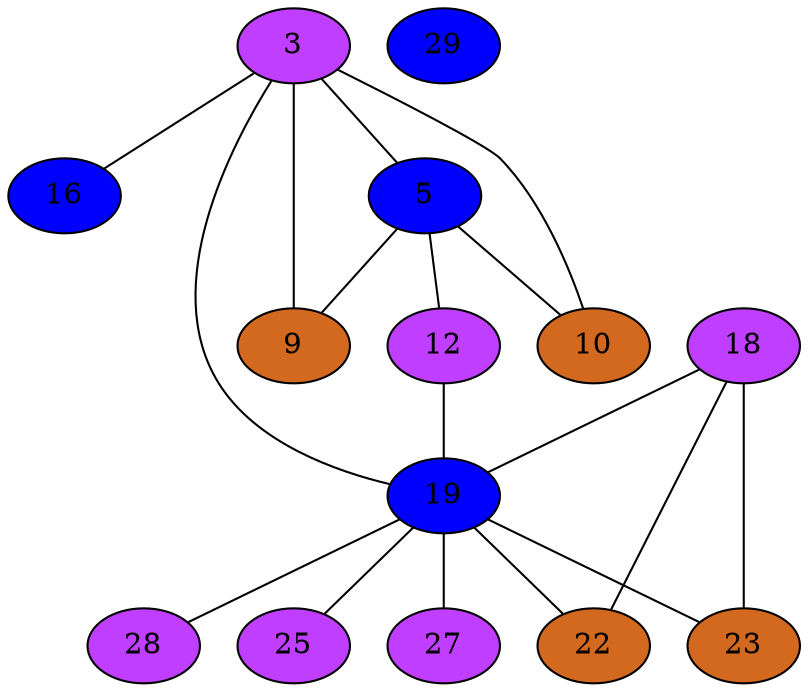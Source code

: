 strict graph {
3[label="3" style=filled fillcolor="darkorchid1"];
3 -- 16
3 -- 19
3 -- 5
3 -- 9
3 -- 10
5[label="5" style=filled fillcolor="blue1"];
5 -- 3
5 -- 9
5 -- 10
5 -- 12
9[label="9" style=filled fillcolor="chocolate"];
9 -- 3
9 -- 5
10[label="10" style=filled fillcolor="chocolate"];
10 -- 3
10 -- 5
12[label="12" style=filled fillcolor="darkorchid1"];
12 -- 19
12 -- 5
16[label="16" style=filled fillcolor="blue1"];
16 -- 3
18[label="18" style=filled fillcolor="darkorchid1"];
18 -- 19
18 -- 22
18 -- 23
19[label="19" style=filled fillcolor="blue1"];
19 -- 18
19 -- 3
19 -- 22
19 -- 23
19 -- 25
19 -- 27
19 -- 28
19 -- 12
22[label="22" style=filled fillcolor="chocolate"];
22 -- 18
22 -- 19
23[label="23" style=filled fillcolor="chocolate"];
23 -- 18
23 -- 19
25[label="25" style=filled fillcolor="darkorchid1"];
25 -- 19
27[label="27" style=filled fillcolor="darkorchid1"];
27 -- 19
28[label="28" style=filled fillcolor="darkorchid1"];
28 -- 19
29[label="29" style=filled fillcolor="blue1"];
}